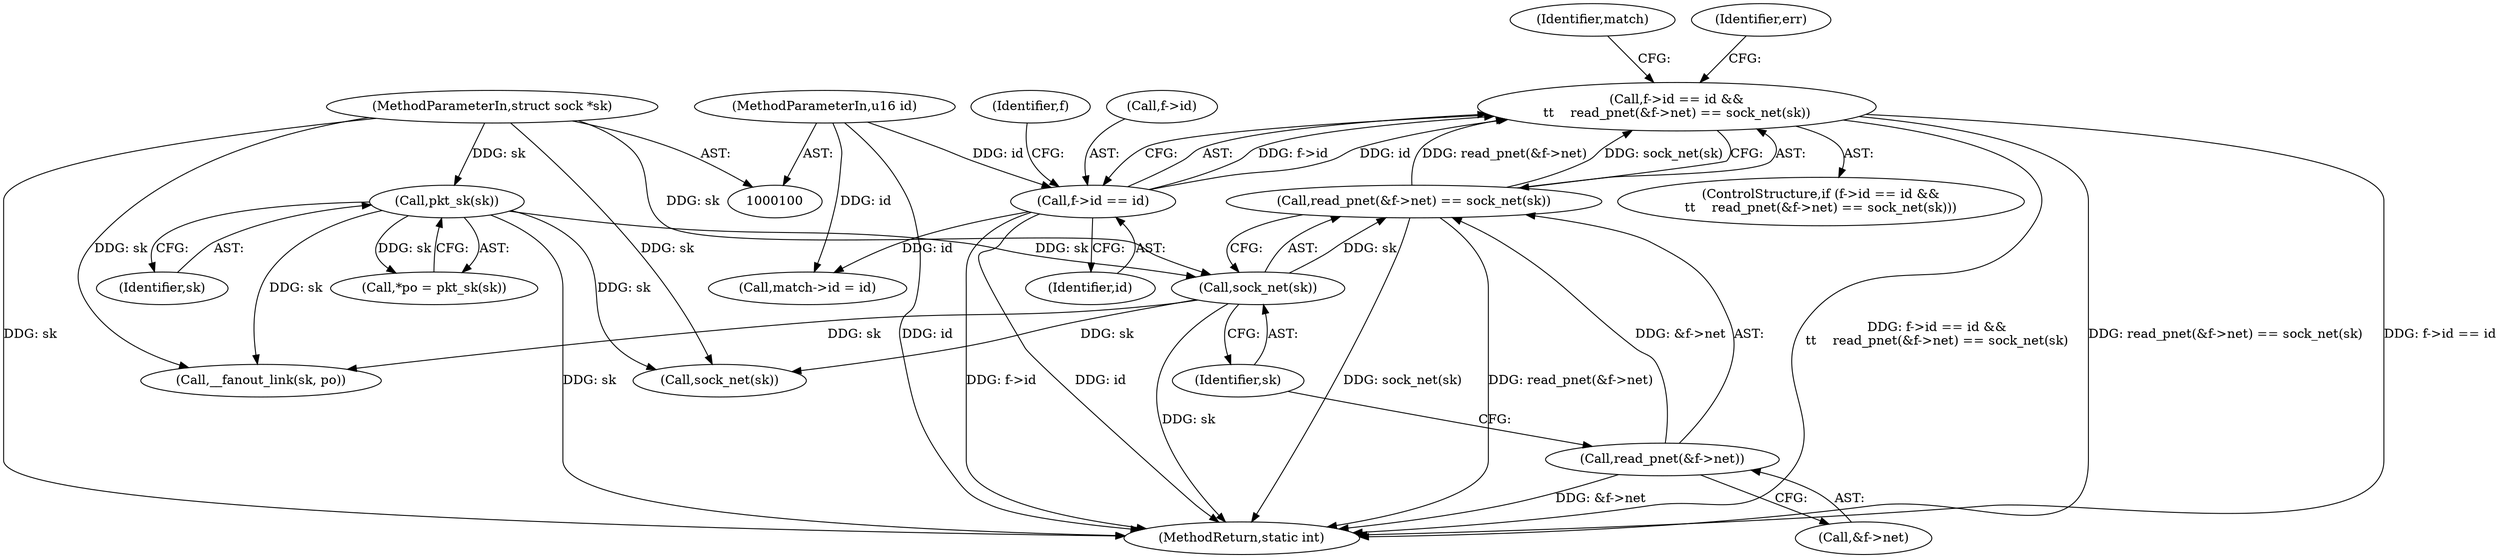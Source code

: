 digraph "0_linux_d199fab63c11998a602205f7ee7ff7c05c97164b@API" {
"1000223" [label="(Call,f->id == id &&\n\t\t    read_pnet(&f->net) == sock_net(sk))"];
"1000224" [label="(Call,f->id == id)"];
"1000102" [label="(MethodParameterIn,u16 id)"];
"1000229" [label="(Call,read_pnet(&f->net) == sock_net(sk))"];
"1000230" [label="(Call,read_pnet(&f->net))"];
"1000235" [label="(Call,sock_net(sk))"];
"1000108" [label="(Call,pkt_sk(sk))"];
"1000101" [label="(MethodParameterIn,struct sock *sk)"];
"1000228" [label="(Identifier,id)"];
"1000101" [label="(MethodParameterIn,struct sock *sk)"];
"1000229" [label="(Call,read_pnet(&f->net) == sock_net(sk))"];
"1000109" [label="(Identifier,sk)"];
"1000236" [label="(Identifier,sk)"];
"1000224" [label="(Call,f->id == id)"];
"1000432" [label="(Call,__fanout_link(sk, po))"];
"1000108" [label="(Call,pkt_sk(sk))"];
"1000233" [label="(Identifier,f)"];
"1000225" [label="(Call,f->id)"];
"1000239" [label="(Identifier,match)"];
"1000235" [label="(Call,sock_net(sk))"];
"1000243" [label="(Identifier,err)"];
"1000281" [label="(Call,match->id = id)"];
"1000222" [label="(ControlStructure,if (f->id == id &&\n\t\t    read_pnet(&f->net) == sock_net(sk)))"];
"1000231" [label="(Call,&f->net)"];
"1000456" [label="(MethodReturn,static int)"];
"1000106" [label="(Call,*po = pkt_sk(sk))"];
"1000230" [label="(Call,read_pnet(&f->net))"];
"1000223" [label="(Call,f->id == id &&\n\t\t    read_pnet(&f->net) == sock_net(sk))"];
"1000279" [label="(Call,sock_net(sk))"];
"1000102" [label="(MethodParameterIn,u16 id)"];
"1000223" -> "1000222"  [label="AST: "];
"1000223" -> "1000224"  [label="CFG: "];
"1000223" -> "1000229"  [label="CFG: "];
"1000224" -> "1000223"  [label="AST: "];
"1000229" -> "1000223"  [label="AST: "];
"1000239" -> "1000223"  [label="CFG: "];
"1000243" -> "1000223"  [label="CFG: "];
"1000223" -> "1000456"  [label="DDG: f->id == id &&\n\t\t    read_pnet(&f->net) == sock_net(sk)"];
"1000223" -> "1000456"  [label="DDG: read_pnet(&f->net) == sock_net(sk)"];
"1000223" -> "1000456"  [label="DDG: f->id == id"];
"1000224" -> "1000223"  [label="DDG: f->id"];
"1000224" -> "1000223"  [label="DDG: id"];
"1000229" -> "1000223"  [label="DDG: read_pnet(&f->net)"];
"1000229" -> "1000223"  [label="DDG: sock_net(sk)"];
"1000224" -> "1000228"  [label="CFG: "];
"1000225" -> "1000224"  [label="AST: "];
"1000228" -> "1000224"  [label="AST: "];
"1000233" -> "1000224"  [label="CFG: "];
"1000224" -> "1000456"  [label="DDG: f->id"];
"1000224" -> "1000456"  [label="DDG: id"];
"1000102" -> "1000224"  [label="DDG: id"];
"1000224" -> "1000281"  [label="DDG: id"];
"1000102" -> "1000100"  [label="AST: "];
"1000102" -> "1000456"  [label="DDG: id"];
"1000102" -> "1000281"  [label="DDG: id"];
"1000229" -> "1000235"  [label="CFG: "];
"1000230" -> "1000229"  [label="AST: "];
"1000235" -> "1000229"  [label="AST: "];
"1000229" -> "1000456"  [label="DDG: sock_net(sk)"];
"1000229" -> "1000456"  [label="DDG: read_pnet(&f->net)"];
"1000230" -> "1000229"  [label="DDG: &f->net"];
"1000235" -> "1000229"  [label="DDG: sk"];
"1000230" -> "1000231"  [label="CFG: "];
"1000231" -> "1000230"  [label="AST: "];
"1000236" -> "1000230"  [label="CFG: "];
"1000230" -> "1000456"  [label="DDG: &f->net"];
"1000235" -> "1000236"  [label="CFG: "];
"1000236" -> "1000235"  [label="AST: "];
"1000235" -> "1000456"  [label="DDG: sk"];
"1000108" -> "1000235"  [label="DDG: sk"];
"1000101" -> "1000235"  [label="DDG: sk"];
"1000235" -> "1000279"  [label="DDG: sk"];
"1000235" -> "1000432"  [label="DDG: sk"];
"1000108" -> "1000106"  [label="AST: "];
"1000108" -> "1000109"  [label="CFG: "];
"1000109" -> "1000108"  [label="AST: "];
"1000106" -> "1000108"  [label="CFG: "];
"1000108" -> "1000456"  [label="DDG: sk"];
"1000108" -> "1000106"  [label="DDG: sk"];
"1000101" -> "1000108"  [label="DDG: sk"];
"1000108" -> "1000279"  [label="DDG: sk"];
"1000108" -> "1000432"  [label="DDG: sk"];
"1000101" -> "1000100"  [label="AST: "];
"1000101" -> "1000456"  [label="DDG: sk"];
"1000101" -> "1000279"  [label="DDG: sk"];
"1000101" -> "1000432"  [label="DDG: sk"];
}
